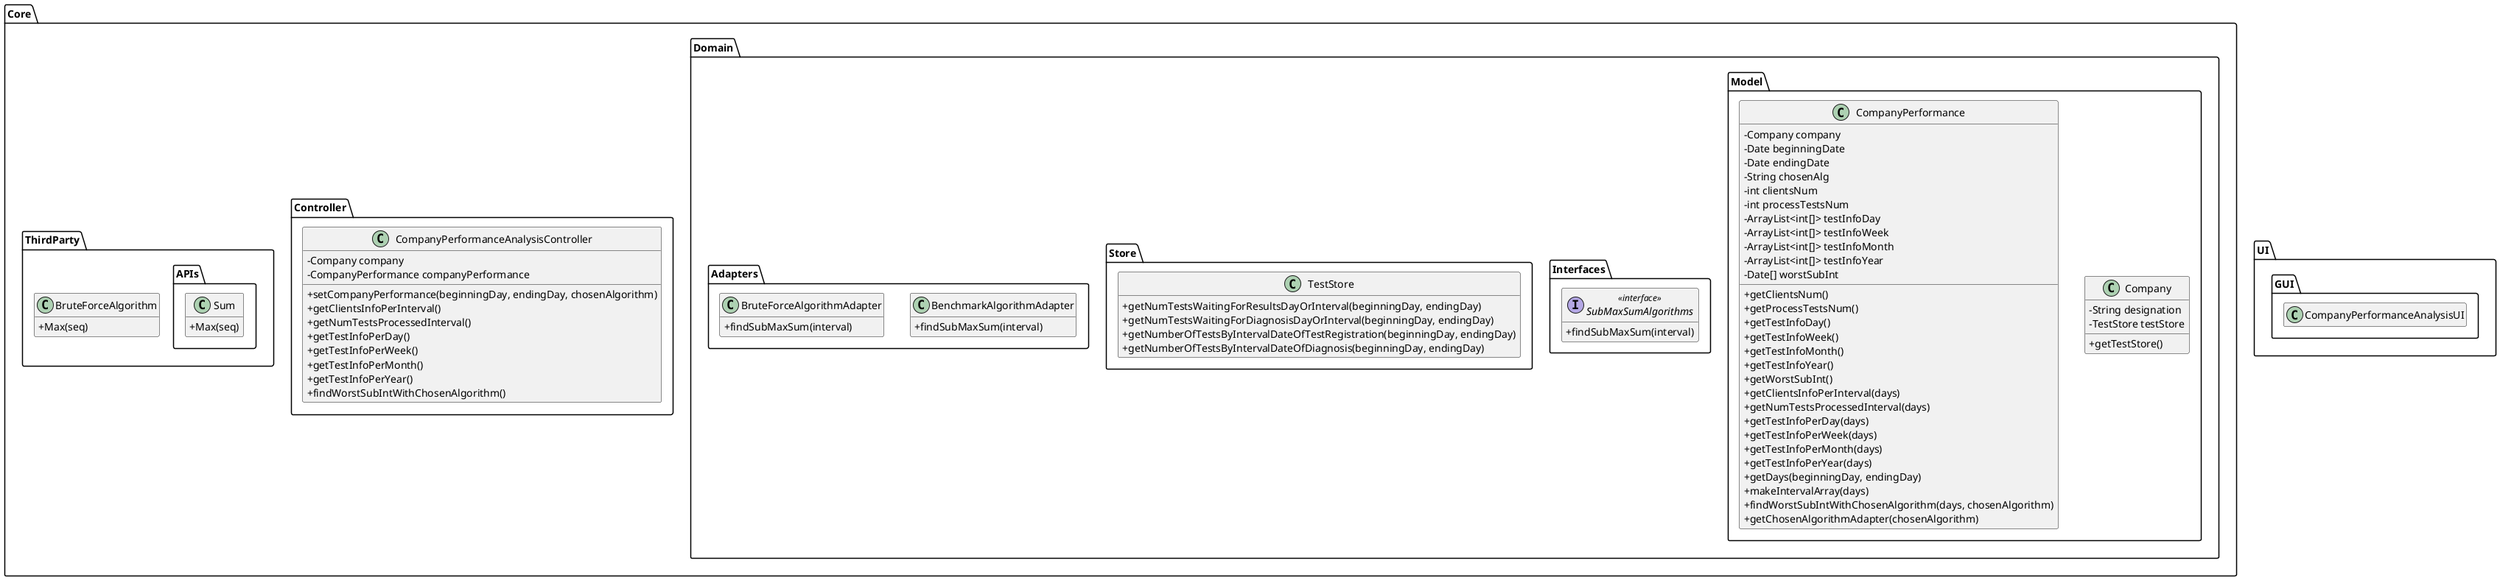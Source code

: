 @startuml
'skinparam linetype ortho
hide empty methods
hide empty attributes
'left to right direction
skinparam classAttributeIconSize 0

package Core{

package Domain {

package Model{

class Company {
    - String designation
    - TestStore testStore
    + getTestStore()
}

class CompanyPerformance{
    - Company company
    - Date beginningDate
    - Date endingDate
    - String chosenAlg
    - int clientsNum
    - int processTestsNum
    - ArrayList<int[]> testInfoDay
    - ArrayList<int[]> testInfoWeek
    - ArrayList<int[]> testInfoMonth
    - ArrayList<int[]> testInfoYear
    - Date[] worstSubInt
    + getClientsNum()
    + getProcessTestsNum()
    + getTestInfoDay()
    + getTestInfoWeek()
    + getTestInfoMonth()
    + getTestInfoYear()
    + getWorstSubInt()
    + getClientsInfoPerInterval(days)
    + getNumTestsProcessedInterval(days)
    + getTestInfoPerDay(days)
    + getTestInfoPerWeek(days)
    + getTestInfoPerMonth(days)
    + getTestInfoPerYear(days)
    + getDays(beginningDay, endingDay)
    + makeIntervalArray(days)
    + findWorstSubIntWithChosenAlgorithm(days, chosenAlgorithm)
    + getChosenAlgorithmAdapter(chosenAlgorithm)
}

}

package Interfaces {

interface SubMaxSumAlgorithms <<interface>> {
    +findSubMaxSum(interval)
}

}

package Store {

class TestStore {
    + getNumTestsWaitingForResultsDayOrInterval(beginningDay, endingDay)
    + getNumTestsWaitingForDiagnosisDayOrInterval(beginningDay, endingDay)
    + getNumberOfTestsByIntervalDateOfTestRegistration(beginningDay, endingDay)
    + getNumberOfTestsByIntervalDateOfDiagnosis(beginningDay, endingDay)
}

}

package Adapters{

class BenchmarkAlgorithmAdapter{
    +findSubMaxSum(interval)
}

class BruteForceAlgorithmAdapter{
    +findSubMaxSum(interval)
}

}

}

package Controller {

class CompanyPerformanceAnalysisController{
    - Company company
    - CompanyPerformance companyPerformance
    + setCompanyPerformance(beginningDay, endingDay, chosenAlgorithm)
    + getClientsInfoPerInterval()
    + getNumTestsProcessedInterval()
    + getTestInfoPerDay()
    + getTestInfoPerWeek()
    + getTestInfoPerMonth()
    + getTestInfoPerYear()
    + findWorstSubIntWithChosenAlgorithm()
}

}

package ThirdParty{

package APIs {

class Sum{
    +Max(seq)
}

}

class BruteForceAlgorithm{
    +Max(seq)
}

}

}

package UI {

package GUI{

class CompanyPerformanceAnalysisUI{
}

}

}

@enduml
